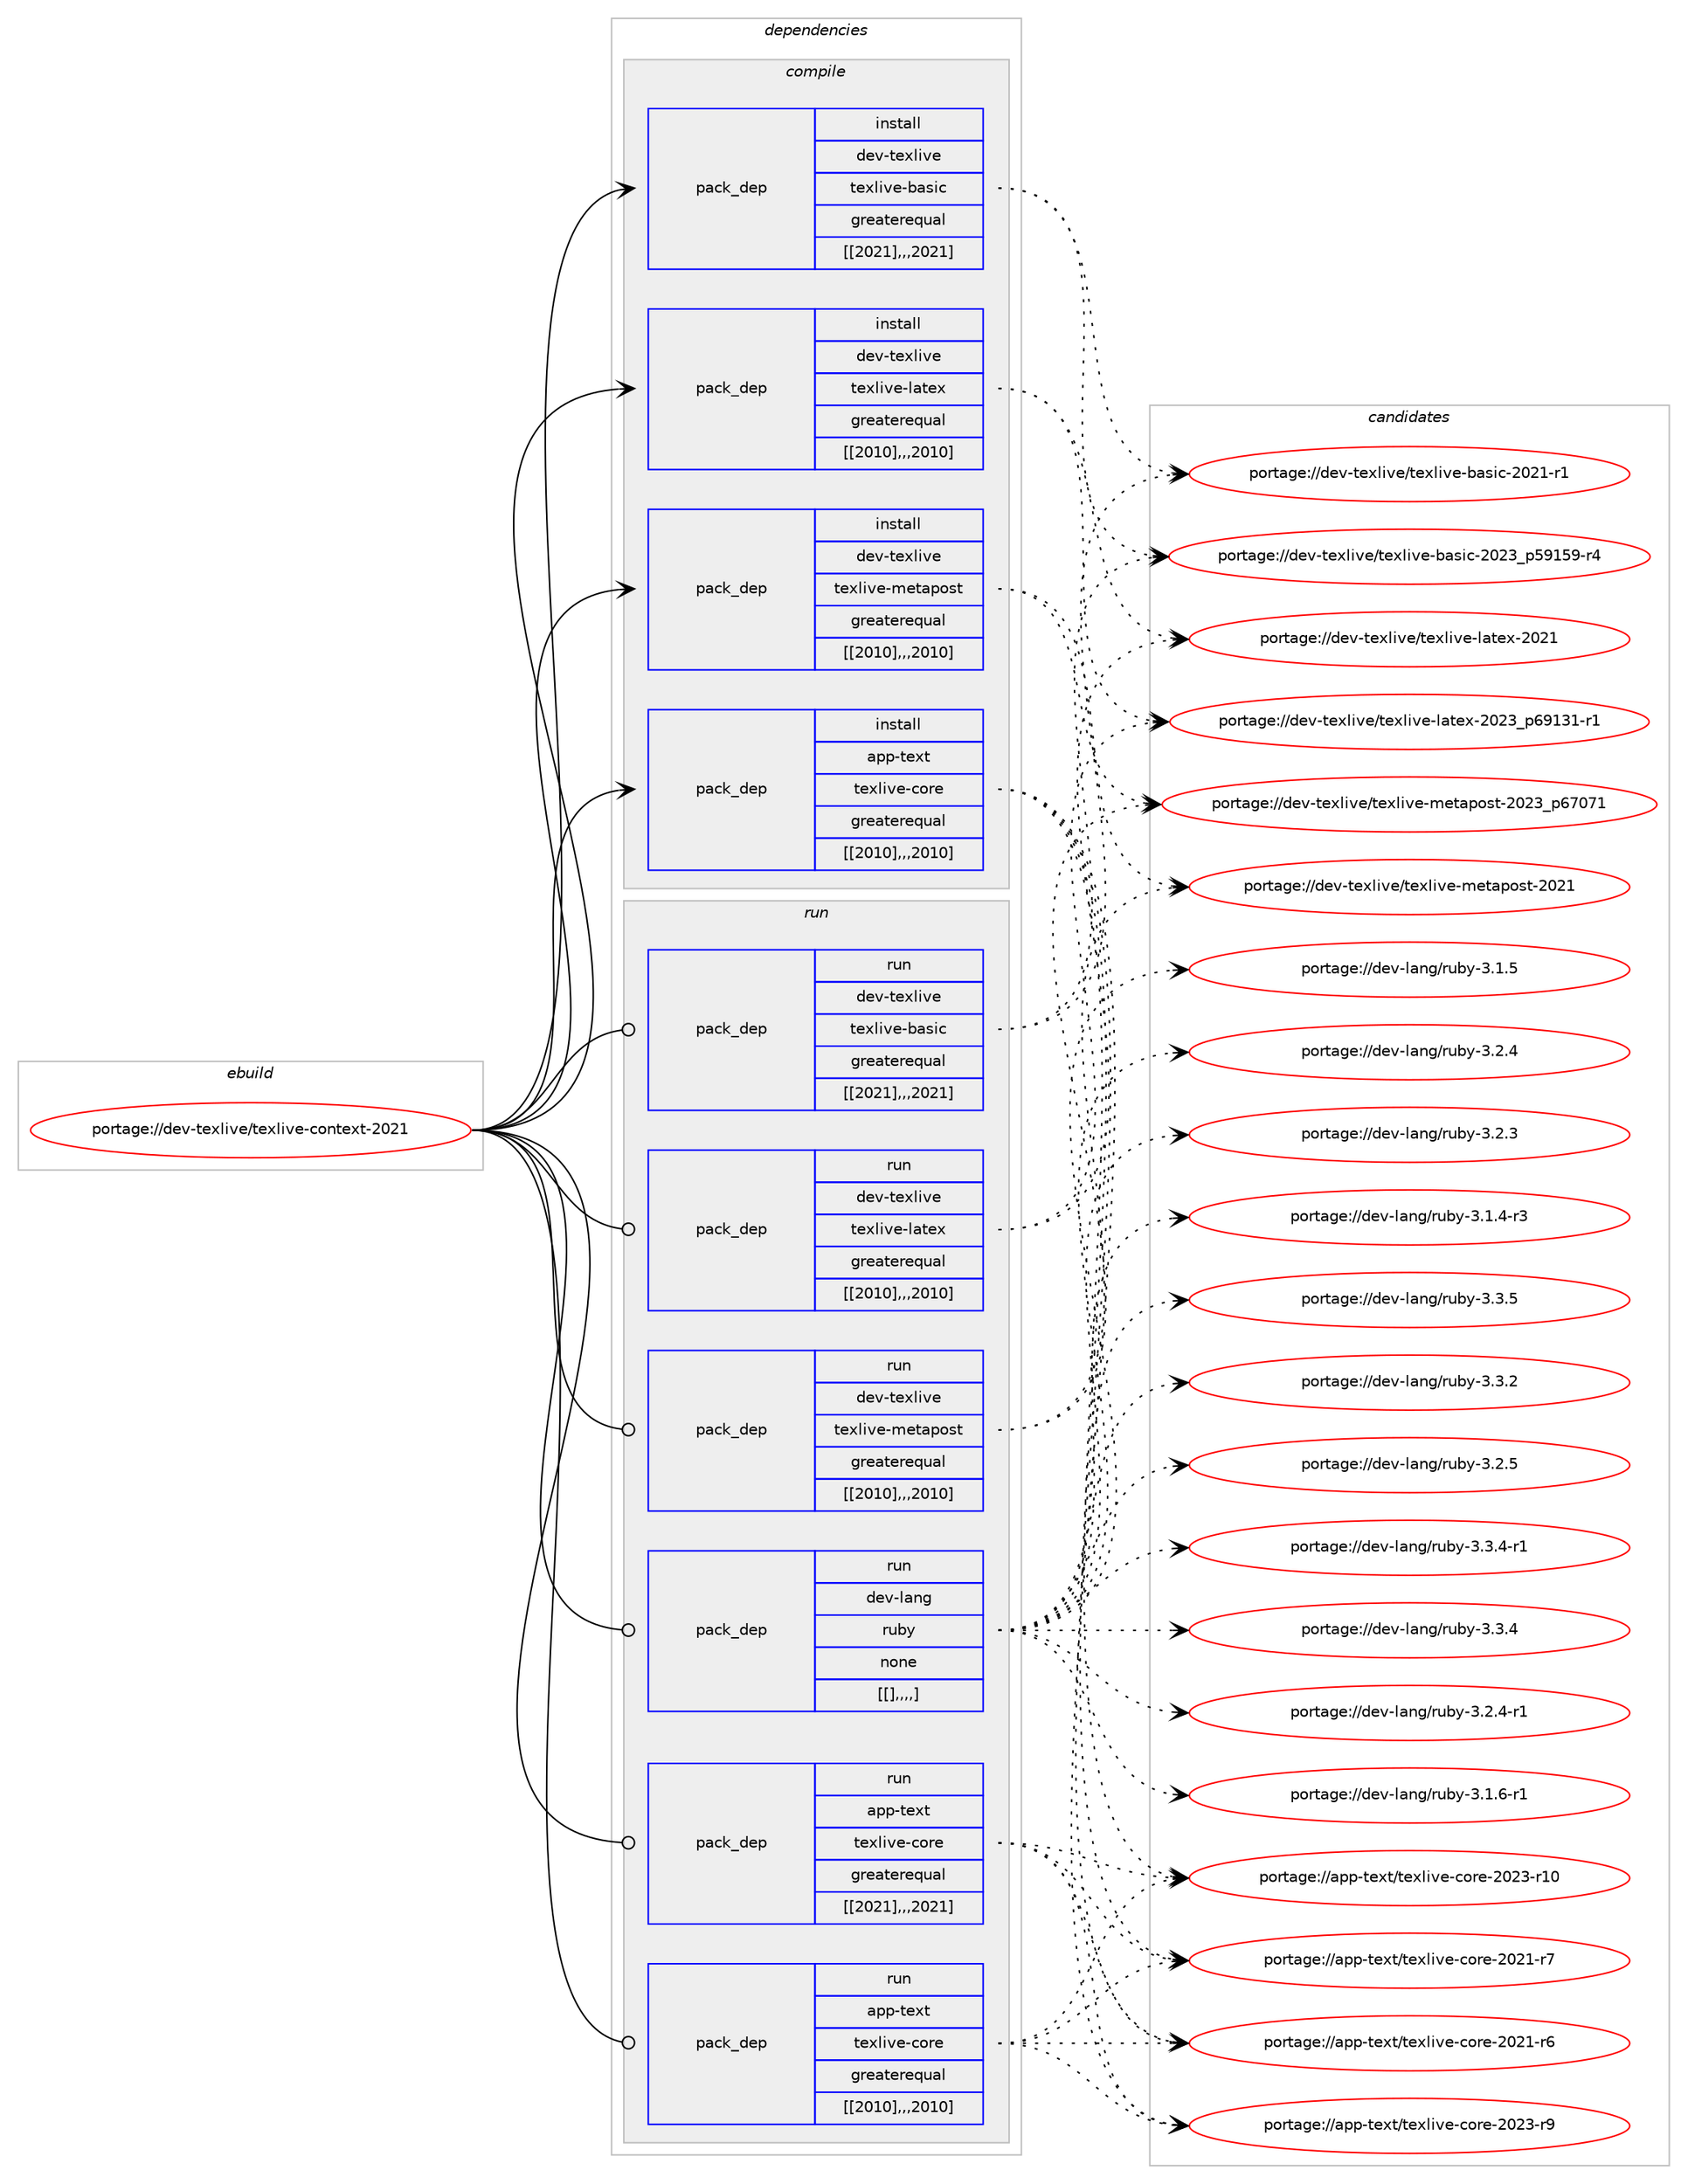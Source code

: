 digraph prolog {

# *************
# Graph options
# *************

newrank=true;
concentrate=true;
compound=true;
graph [rankdir=LR,fontname=Helvetica,fontsize=10,ranksep=1.5];#, ranksep=2.5, nodesep=0.2];
edge  [arrowhead=vee];
node  [fontname=Helvetica,fontsize=10];

# **********
# The ebuild
# **********

subgraph cluster_leftcol {
color=gray;
label=<<i>ebuild</i>>;
id [label="portage://dev-texlive/texlive-context-2021", color=red, width=4, href="../dev-texlive/texlive-context-2021.svg"];
}

# ****************
# The dependencies
# ****************

subgraph cluster_midcol {
color=gray;
label=<<i>dependencies</i>>;
subgraph cluster_compile {
fillcolor="#eeeeee";
style=filled;
label=<<i>compile</i>>;
subgraph pack151084 {
dependency213263 [label=<<TABLE BORDER="0" CELLBORDER="1" CELLSPACING="0" CELLPADDING="4" WIDTH="220"><TR><TD ROWSPAN="6" CELLPADDING="30">pack_dep</TD></TR><TR><TD WIDTH="110">install</TD></TR><TR><TD>app-text</TD></TR><TR><TD>texlive-core</TD></TR><TR><TD>greaterequal</TD></TR><TR><TD>[[2010],,,2010]</TD></TR></TABLE>>, shape=none, color=blue];
}
id:e -> dependency213263:w [weight=20,style="solid",arrowhead="vee"];
subgraph pack151085 {
dependency213264 [label=<<TABLE BORDER="0" CELLBORDER="1" CELLSPACING="0" CELLPADDING="4" WIDTH="220"><TR><TD ROWSPAN="6" CELLPADDING="30">pack_dep</TD></TR><TR><TD WIDTH="110">install</TD></TR><TR><TD>dev-texlive</TD></TR><TR><TD>texlive-basic</TD></TR><TR><TD>greaterequal</TD></TR><TR><TD>[[2021],,,2021]</TD></TR></TABLE>>, shape=none, color=blue];
}
id:e -> dependency213264:w [weight=20,style="solid",arrowhead="vee"];
subgraph pack151086 {
dependency213265 [label=<<TABLE BORDER="0" CELLBORDER="1" CELLSPACING="0" CELLPADDING="4" WIDTH="220"><TR><TD ROWSPAN="6" CELLPADDING="30">pack_dep</TD></TR><TR><TD WIDTH="110">install</TD></TR><TR><TD>dev-texlive</TD></TR><TR><TD>texlive-latex</TD></TR><TR><TD>greaterequal</TD></TR><TR><TD>[[2010],,,2010]</TD></TR></TABLE>>, shape=none, color=blue];
}
id:e -> dependency213265:w [weight=20,style="solid",arrowhead="vee"];
subgraph pack151087 {
dependency213266 [label=<<TABLE BORDER="0" CELLBORDER="1" CELLSPACING="0" CELLPADDING="4" WIDTH="220"><TR><TD ROWSPAN="6" CELLPADDING="30">pack_dep</TD></TR><TR><TD WIDTH="110">install</TD></TR><TR><TD>dev-texlive</TD></TR><TR><TD>texlive-metapost</TD></TR><TR><TD>greaterequal</TD></TR><TR><TD>[[2010],,,2010]</TD></TR></TABLE>>, shape=none, color=blue];
}
id:e -> dependency213266:w [weight=20,style="solid",arrowhead="vee"];
}
subgraph cluster_compileandrun {
fillcolor="#eeeeee";
style=filled;
label=<<i>compile and run</i>>;
}
subgraph cluster_run {
fillcolor="#eeeeee";
style=filled;
label=<<i>run</i>>;
subgraph pack151088 {
dependency213267 [label=<<TABLE BORDER="0" CELLBORDER="1" CELLSPACING="0" CELLPADDING="4" WIDTH="220"><TR><TD ROWSPAN="6" CELLPADDING="30">pack_dep</TD></TR><TR><TD WIDTH="110">run</TD></TR><TR><TD>app-text</TD></TR><TR><TD>texlive-core</TD></TR><TR><TD>greaterequal</TD></TR><TR><TD>[[2010],,,2010]</TD></TR></TABLE>>, shape=none, color=blue];
}
id:e -> dependency213267:w [weight=20,style="solid",arrowhead="odot"];
subgraph pack151089 {
dependency213268 [label=<<TABLE BORDER="0" CELLBORDER="1" CELLSPACING="0" CELLPADDING="4" WIDTH="220"><TR><TD ROWSPAN="6" CELLPADDING="30">pack_dep</TD></TR><TR><TD WIDTH="110">run</TD></TR><TR><TD>app-text</TD></TR><TR><TD>texlive-core</TD></TR><TR><TD>greaterequal</TD></TR><TR><TD>[[2021],,,2021]</TD></TR></TABLE>>, shape=none, color=blue];
}
id:e -> dependency213268:w [weight=20,style="solid",arrowhead="odot"];
subgraph pack151090 {
dependency213269 [label=<<TABLE BORDER="0" CELLBORDER="1" CELLSPACING="0" CELLPADDING="4" WIDTH="220"><TR><TD ROWSPAN="6" CELLPADDING="30">pack_dep</TD></TR><TR><TD WIDTH="110">run</TD></TR><TR><TD>dev-lang</TD></TR><TR><TD>ruby</TD></TR><TR><TD>none</TD></TR><TR><TD>[[],,,,]</TD></TR></TABLE>>, shape=none, color=blue];
}
id:e -> dependency213269:w [weight=20,style="solid",arrowhead="odot"];
subgraph pack151091 {
dependency213270 [label=<<TABLE BORDER="0" CELLBORDER="1" CELLSPACING="0" CELLPADDING="4" WIDTH="220"><TR><TD ROWSPAN="6" CELLPADDING="30">pack_dep</TD></TR><TR><TD WIDTH="110">run</TD></TR><TR><TD>dev-texlive</TD></TR><TR><TD>texlive-basic</TD></TR><TR><TD>greaterequal</TD></TR><TR><TD>[[2021],,,2021]</TD></TR></TABLE>>, shape=none, color=blue];
}
id:e -> dependency213270:w [weight=20,style="solid",arrowhead="odot"];
subgraph pack151092 {
dependency213271 [label=<<TABLE BORDER="0" CELLBORDER="1" CELLSPACING="0" CELLPADDING="4" WIDTH="220"><TR><TD ROWSPAN="6" CELLPADDING="30">pack_dep</TD></TR><TR><TD WIDTH="110">run</TD></TR><TR><TD>dev-texlive</TD></TR><TR><TD>texlive-latex</TD></TR><TR><TD>greaterequal</TD></TR><TR><TD>[[2010],,,2010]</TD></TR></TABLE>>, shape=none, color=blue];
}
id:e -> dependency213271:w [weight=20,style="solid",arrowhead="odot"];
subgraph pack151093 {
dependency213272 [label=<<TABLE BORDER="0" CELLBORDER="1" CELLSPACING="0" CELLPADDING="4" WIDTH="220"><TR><TD ROWSPAN="6" CELLPADDING="30">pack_dep</TD></TR><TR><TD WIDTH="110">run</TD></TR><TR><TD>dev-texlive</TD></TR><TR><TD>texlive-metapost</TD></TR><TR><TD>greaterequal</TD></TR><TR><TD>[[2010],,,2010]</TD></TR></TABLE>>, shape=none, color=blue];
}
id:e -> dependency213272:w [weight=20,style="solid",arrowhead="odot"];
}
}

# **************
# The candidates
# **************

subgraph cluster_choices {
rank=same;
color=gray;
label=<<i>candidates</i>>;

subgraph choice151084 {
color=black;
nodesep=1;
choice971121124511610112011647116101120108105118101459911111410145504850514511457 [label="portage://app-text/texlive-core-2023-r9", color=red, width=4,href="../app-text/texlive-core-2023-r9.svg"];
choice97112112451161011201164711610112010810511810145991111141014550485051451144948 [label="portage://app-text/texlive-core-2023-r10", color=red, width=4,href="../app-text/texlive-core-2023-r10.svg"];
choice971121124511610112011647116101120108105118101459911111410145504850494511455 [label="portage://app-text/texlive-core-2021-r7", color=red, width=4,href="../app-text/texlive-core-2021-r7.svg"];
choice971121124511610112011647116101120108105118101459911111410145504850494511454 [label="portage://app-text/texlive-core-2021-r6", color=red, width=4,href="../app-text/texlive-core-2021-r6.svg"];
dependency213263:e -> choice971121124511610112011647116101120108105118101459911111410145504850514511457:w [style=dotted,weight="100"];
dependency213263:e -> choice97112112451161011201164711610112010810511810145991111141014550485051451144948:w [style=dotted,weight="100"];
dependency213263:e -> choice971121124511610112011647116101120108105118101459911111410145504850494511455:w [style=dotted,weight="100"];
dependency213263:e -> choice971121124511610112011647116101120108105118101459911111410145504850494511454:w [style=dotted,weight="100"];
}
subgraph choice151085 {
color=black;
nodesep=1;
choice10010111845116101120108105118101471161011201081051181014598971151059945504850519511253574953574511452 [label="portage://dev-texlive/texlive-basic-2023_p59159-r4", color=red, width=4,href="../dev-texlive/texlive-basic-2023_p59159-r4.svg"];
choice10010111845116101120108105118101471161011201081051181014598971151059945504850494511449 [label="portage://dev-texlive/texlive-basic-2021-r1", color=red, width=4,href="../dev-texlive/texlive-basic-2021-r1.svg"];
dependency213264:e -> choice10010111845116101120108105118101471161011201081051181014598971151059945504850519511253574953574511452:w [style=dotted,weight="100"];
dependency213264:e -> choice10010111845116101120108105118101471161011201081051181014598971151059945504850494511449:w [style=dotted,weight="100"];
}
subgraph choice151086 {
color=black;
nodesep=1;
choice1001011184511610112010810511810147116101120108105118101451089711610112045504850519511254574951494511449 [label="portage://dev-texlive/texlive-latex-2023_p69131-r1", color=red, width=4,href="../dev-texlive/texlive-latex-2023_p69131-r1.svg"];
choice100101118451161011201081051181014711610112010810511810145108971161011204550485049 [label="portage://dev-texlive/texlive-latex-2021", color=red, width=4,href="../dev-texlive/texlive-latex-2021.svg"];
dependency213265:e -> choice1001011184511610112010810511810147116101120108105118101451089711610112045504850519511254574951494511449:w [style=dotted,weight="100"];
dependency213265:e -> choice100101118451161011201081051181014711610112010810511810145108971161011204550485049:w [style=dotted,weight="100"];
}
subgraph choice151087 {
color=black;
nodesep=1;
choice100101118451161011201081051181014711610112010810511810145109101116971121111151164550485051951125455485549 [label="portage://dev-texlive/texlive-metapost-2023_p67071", color=red, width=4,href="../dev-texlive/texlive-metapost-2023_p67071.svg"];
choice100101118451161011201081051181014711610112010810511810145109101116971121111151164550485049 [label="portage://dev-texlive/texlive-metapost-2021", color=red, width=4,href="../dev-texlive/texlive-metapost-2021.svg"];
dependency213266:e -> choice100101118451161011201081051181014711610112010810511810145109101116971121111151164550485051951125455485549:w [style=dotted,weight="100"];
dependency213266:e -> choice100101118451161011201081051181014711610112010810511810145109101116971121111151164550485049:w [style=dotted,weight="100"];
}
subgraph choice151088 {
color=black;
nodesep=1;
choice971121124511610112011647116101120108105118101459911111410145504850514511457 [label="portage://app-text/texlive-core-2023-r9", color=red, width=4,href="../app-text/texlive-core-2023-r9.svg"];
choice97112112451161011201164711610112010810511810145991111141014550485051451144948 [label="portage://app-text/texlive-core-2023-r10", color=red, width=4,href="../app-text/texlive-core-2023-r10.svg"];
choice971121124511610112011647116101120108105118101459911111410145504850494511455 [label="portage://app-text/texlive-core-2021-r7", color=red, width=4,href="../app-text/texlive-core-2021-r7.svg"];
choice971121124511610112011647116101120108105118101459911111410145504850494511454 [label="portage://app-text/texlive-core-2021-r6", color=red, width=4,href="../app-text/texlive-core-2021-r6.svg"];
dependency213267:e -> choice971121124511610112011647116101120108105118101459911111410145504850514511457:w [style=dotted,weight="100"];
dependency213267:e -> choice97112112451161011201164711610112010810511810145991111141014550485051451144948:w [style=dotted,weight="100"];
dependency213267:e -> choice971121124511610112011647116101120108105118101459911111410145504850494511455:w [style=dotted,weight="100"];
dependency213267:e -> choice971121124511610112011647116101120108105118101459911111410145504850494511454:w [style=dotted,weight="100"];
}
subgraph choice151089 {
color=black;
nodesep=1;
choice971121124511610112011647116101120108105118101459911111410145504850514511457 [label="portage://app-text/texlive-core-2023-r9", color=red, width=4,href="../app-text/texlive-core-2023-r9.svg"];
choice97112112451161011201164711610112010810511810145991111141014550485051451144948 [label="portage://app-text/texlive-core-2023-r10", color=red, width=4,href="../app-text/texlive-core-2023-r10.svg"];
choice971121124511610112011647116101120108105118101459911111410145504850494511455 [label="portage://app-text/texlive-core-2021-r7", color=red, width=4,href="../app-text/texlive-core-2021-r7.svg"];
choice971121124511610112011647116101120108105118101459911111410145504850494511454 [label="portage://app-text/texlive-core-2021-r6", color=red, width=4,href="../app-text/texlive-core-2021-r6.svg"];
dependency213268:e -> choice971121124511610112011647116101120108105118101459911111410145504850514511457:w [style=dotted,weight="100"];
dependency213268:e -> choice97112112451161011201164711610112010810511810145991111141014550485051451144948:w [style=dotted,weight="100"];
dependency213268:e -> choice971121124511610112011647116101120108105118101459911111410145504850494511455:w [style=dotted,weight="100"];
dependency213268:e -> choice971121124511610112011647116101120108105118101459911111410145504850494511454:w [style=dotted,weight="100"];
}
subgraph choice151090 {
color=black;
nodesep=1;
choice10010111845108971101034711411798121455146514653 [label="portage://dev-lang/ruby-3.3.5", color=red, width=4,href="../dev-lang/ruby-3.3.5.svg"];
choice100101118451089711010347114117981214551465146524511449 [label="portage://dev-lang/ruby-3.3.4-r1", color=red, width=4,href="../dev-lang/ruby-3.3.4-r1.svg"];
choice10010111845108971101034711411798121455146514652 [label="portage://dev-lang/ruby-3.3.4", color=red, width=4,href="../dev-lang/ruby-3.3.4.svg"];
choice10010111845108971101034711411798121455146514650 [label="portage://dev-lang/ruby-3.3.2", color=red, width=4,href="../dev-lang/ruby-3.3.2.svg"];
choice10010111845108971101034711411798121455146504653 [label="portage://dev-lang/ruby-3.2.5", color=red, width=4,href="../dev-lang/ruby-3.2.5.svg"];
choice100101118451089711010347114117981214551465046524511449 [label="portage://dev-lang/ruby-3.2.4-r1", color=red, width=4,href="../dev-lang/ruby-3.2.4-r1.svg"];
choice10010111845108971101034711411798121455146504652 [label="portage://dev-lang/ruby-3.2.4", color=red, width=4,href="../dev-lang/ruby-3.2.4.svg"];
choice10010111845108971101034711411798121455146504651 [label="portage://dev-lang/ruby-3.2.3", color=red, width=4,href="../dev-lang/ruby-3.2.3.svg"];
choice100101118451089711010347114117981214551464946544511449 [label="portage://dev-lang/ruby-3.1.6-r1", color=red, width=4,href="../dev-lang/ruby-3.1.6-r1.svg"];
choice10010111845108971101034711411798121455146494653 [label="portage://dev-lang/ruby-3.1.5", color=red, width=4,href="../dev-lang/ruby-3.1.5.svg"];
choice100101118451089711010347114117981214551464946524511451 [label="portage://dev-lang/ruby-3.1.4-r3", color=red, width=4,href="../dev-lang/ruby-3.1.4-r3.svg"];
dependency213269:e -> choice10010111845108971101034711411798121455146514653:w [style=dotted,weight="100"];
dependency213269:e -> choice100101118451089711010347114117981214551465146524511449:w [style=dotted,weight="100"];
dependency213269:e -> choice10010111845108971101034711411798121455146514652:w [style=dotted,weight="100"];
dependency213269:e -> choice10010111845108971101034711411798121455146514650:w [style=dotted,weight="100"];
dependency213269:e -> choice10010111845108971101034711411798121455146504653:w [style=dotted,weight="100"];
dependency213269:e -> choice100101118451089711010347114117981214551465046524511449:w [style=dotted,weight="100"];
dependency213269:e -> choice10010111845108971101034711411798121455146504652:w [style=dotted,weight="100"];
dependency213269:e -> choice10010111845108971101034711411798121455146504651:w [style=dotted,weight="100"];
dependency213269:e -> choice100101118451089711010347114117981214551464946544511449:w [style=dotted,weight="100"];
dependency213269:e -> choice10010111845108971101034711411798121455146494653:w [style=dotted,weight="100"];
dependency213269:e -> choice100101118451089711010347114117981214551464946524511451:w [style=dotted,weight="100"];
}
subgraph choice151091 {
color=black;
nodesep=1;
choice10010111845116101120108105118101471161011201081051181014598971151059945504850519511253574953574511452 [label="portage://dev-texlive/texlive-basic-2023_p59159-r4", color=red, width=4,href="../dev-texlive/texlive-basic-2023_p59159-r4.svg"];
choice10010111845116101120108105118101471161011201081051181014598971151059945504850494511449 [label="portage://dev-texlive/texlive-basic-2021-r1", color=red, width=4,href="../dev-texlive/texlive-basic-2021-r1.svg"];
dependency213270:e -> choice10010111845116101120108105118101471161011201081051181014598971151059945504850519511253574953574511452:w [style=dotted,weight="100"];
dependency213270:e -> choice10010111845116101120108105118101471161011201081051181014598971151059945504850494511449:w [style=dotted,weight="100"];
}
subgraph choice151092 {
color=black;
nodesep=1;
choice1001011184511610112010810511810147116101120108105118101451089711610112045504850519511254574951494511449 [label="portage://dev-texlive/texlive-latex-2023_p69131-r1", color=red, width=4,href="../dev-texlive/texlive-latex-2023_p69131-r1.svg"];
choice100101118451161011201081051181014711610112010810511810145108971161011204550485049 [label="portage://dev-texlive/texlive-latex-2021", color=red, width=4,href="../dev-texlive/texlive-latex-2021.svg"];
dependency213271:e -> choice1001011184511610112010810511810147116101120108105118101451089711610112045504850519511254574951494511449:w [style=dotted,weight="100"];
dependency213271:e -> choice100101118451161011201081051181014711610112010810511810145108971161011204550485049:w [style=dotted,weight="100"];
}
subgraph choice151093 {
color=black;
nodesep=1;
choice100101118451161011201081051181014711610112010810511810145109101116971121111151164550485051951125455485549 [label="portage://dev-texlive/texlive-metapost-2023_p67071", color=red, width=4,href="../dev-texlive/texlive-metapost-2023_p67071.svg"];
choice100101118451161011201081051181014711610112010810511810145109101116971121111151164550485049 [label="portage://dev-texlive/texlive-metapost-2021", color=red, width=4,href="../dev-texlive/texlive-metapost-2021.svg"];
dependency213272:e -> choice100101118451161011201081051181014711610112010810511810145109101116971121111151164550485051951125455485549:w [style=dotted,weight="100"];
dependency213272:e -> choice100101118451161011201081051181014711610112010810511810145109101116971121111151164550485049:w [style=dotted,weight="100"];
}
}

}
